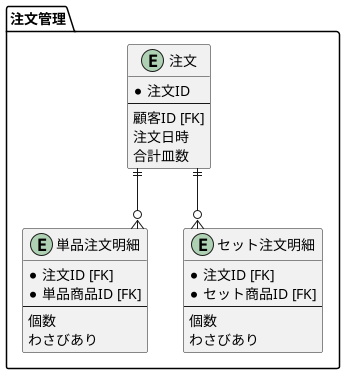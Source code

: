 @startuml order

skinparam Linetype ortho

package 注文管理 {
    entity 注文 {
        * 注文ID
        --
        顧客ID [FK]
        注文日時
        合計皿数
    }

    entity 単品注文明細 {
        * 注文ID [FK]
        * 単品商品ID [FK]
        --
        個数
        わさびあり
    }

    entity セット注文明細 {
        * 注文ID [FK]
        * セット商品ID [FK]
        --
        個数
        わさびあり
    }

    注文 ||-do-o{ 単品注文明細
    注文 ||-do-o{ セット注文明細
}

@enduml